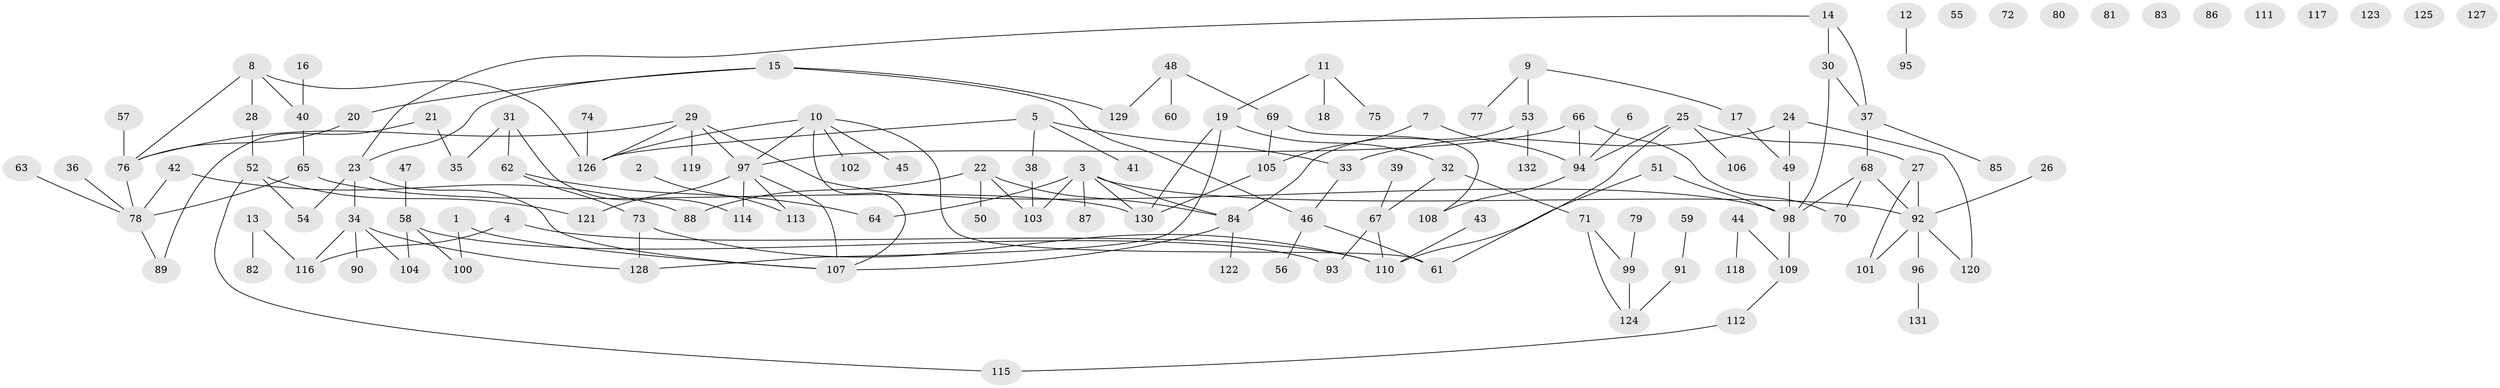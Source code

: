 // coarse degree distribution, {2: 0.21505376344086022, 1: 0.25806451612903225, 6: 0.043010752688172046, 4: 0.11827956989247312, 5: 0.053763440860215055, 7: 0.043010752688172046, 3: 0.13978494623655913, 8: 0.010752688172043012, 0: 0.11827956989247312}
// Generated by graph-tools (version 1.1) at 2025/41/03/06/25 10:41:23]
// undirected, 132 vertices, 157 edges
graph export_dot {
graph [start="1"]
  node [color=gray90,style=filled];
  1;
  2;
  3;
  4;
  5;
  6;
  7;
  8;
  9;
  10;
  11;
  12;
  13;
  14;
  15;
  16;
  17;
  18;
  19;
  20;
  21;
  22;
  23;
  24;
  25;
  26;
  27;
  28;
  29;
  30;
  31;
  32;
  33;
  34;
  35;
  36;
  37;
  38;
  39;
  40;
  41;
  42;
  43;
  44;
  45;
  46;
  47;
  48;
  49;
  50;
  51;
  52;
  53;
  54;
  55;
  56;
  57;
  58;
  59;
  60;
  61;
  62;
  63;
  64;
  65;
  66;
  67;
  68;
  69;
  70;
  71;
  72;
  73;
  74;
  75;
  76;
  77;
  78;
  79;
  80;
  81;
  82;
  83;
  84;
  85;
  86;
  87;
  88;
  89;
  90;
  91;
  92;
  93;
  94;
  95;
  96;
  97;
  98;
  99;
  100;
  101;
  102;
  103;
  104;
  105;
  106;
  107;
  108;
  109;
  110;
  111;
  112;
  113;
  114;
  115;
  116;
  117;
  118;
  119;
  120;
  121;
  122;
  123;
  124;
  125;
  126;
  127;
  128;
  129;
  130;
  131;
  132;
  1 -- 100;
  1 -- 107;
  2 -- 113;
  3 -- 64;
  3 -- 84;
  3 -- 87;
  3 -- 92;
  3 -- 103;
  3 -- 130;
  4 -- 110;
  4 -- 116;
  5 -- 33;
  5 -- 38;
  5 -- 41;
  5 -- 126;
  6 -- 94;
  7 -- 94;
  7 -- 105;
  8 -- 28;
  8 -- 40;
  8 -- 76;
  8 -- 126;
  9 -- 17;
  9 -- 53;
  9 -- 77;
  10 -- 45;
  10 -- 61;
  10 -- 97;
  10 -- 102;
  10 -- 107;
  10 -- 126;
  11 -- 18;
  11 -- 19;
  11 -- 75;
  12 -- 95;
  13 -- 82;
  13 -- 116;
  14 -- 23;
  14 -- 30;
  14 -- 37;
  15 -- 20;
  15 -- 23;
  15 -- 46;
  15 -- 129;
  16 -- 40;
  17 -- 49;
  19 -- 32;
  19 -- 128;
  19 -- 130;
  20 -- 76;
  21 -- 35;
  21 -- 89;
  22 -- 50;
  22 -- 84;
  22 -- 88;
  22 -- 103;
  23 -- 34;
  23 -- 54;
  23 -- 107;
  24 -- 33;
  24 -- 49;
  24 -- 120;
  25 -- 27;
  25 -- 61;
  25 -- 94;
  25 -- 106;
  26 -- 92;
  27 -- 92;
  27 -- 101;
  28 -- 52;
  29 -- 76;
  29 -- 97;
  29 -- 98;
  29 -- 119;
  29 -- 126;
  30 -- 37;
  30 -- 98;
  31 -- 35;
  31 -- 62;
  31 -- 114;
  32 -- 67;
  32 -- 71;
  33 -- 46;
  34 -- 90;
  34 -- 104;
  34 -- 116;
  34 -- 128;
  36 -- 78;
  37 -- 68;
  37 -- 85;
  38 -- 103;
  39 -- 67;
  40 -- 65;
  42 -- 78;
  42 -- 88;
  43 -- 110;
  44 -- 109;
  44 -- 118;
  46 -- 56;
  46 -- 61;
  47 -- 58;
  48 -- 60;
  48 -- 69;
  48 -- 129;
  49 -- 98;
  51 -- 98;
  51 -- 110;
  52 -- 54;
  52 -- 115;
  52 -- 121;
  53 -- 84;
  53 -- 132;
  57 -- 76;
  58 -- 93;
  58 -- 100;
  58 -- 104;
  59 -- 91;
  62 -- 64;
  62 -- 73;
  63 -- 78;
  65 -- 78;
  65 -- 130;
  66 -- 70;
  66 -- 94;
  66 -- 97;
  67 -- 93;
  67 -- 110;
  68 -- 70;
  68 -- 92;
  68 -- 98;
  69 -- 105;
  69 -- 108;
  71 -- 99;
  71 -- 124;
  73 -- 110;
  73 -- 128;
  74 -- 126;
  76 -- 78;
  78 -- 89;
  79 -- 99;
  84 -- 107;
  84 -- 122;
  91 -- 124;
  92 -- 96;
  92 -- 101;
  92 -- 120;
  94 -- 108;
  96 -- 131;
  97 -- 107;
  97 -- 113;
  97 -- 114;
  97 -- 121;
  98 -- 109;
  99 -- 124;
  105 -- 130;
  109 -- 112;
  112 -- 115;
}
